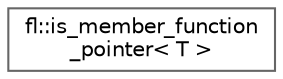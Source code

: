 digraph "Graphical Class Hierarchy"
{
 // INTERACTIVE_SVG=YES
 // LATEX_PDF_SIZE
  bgcolor="transparent";
  edge [fontname=Helvetica,fontsize=10,labelfontname=Helvetica,labelfontsize=10];
  node [fontname=Helvetica,fontsize=10,shape=box,height=0.2,width=0.4];
  rankdir="LR";
  Node0 [id="Node000000",label="fl::is_member_function\l_pointer\< T \>",height=0.2,width=0.4,color="grey40", fillcolor="white", style="filled",URL="$dd/d54/structfl_1_1is__member__function__pointer.html",tooltip=" "];
}
